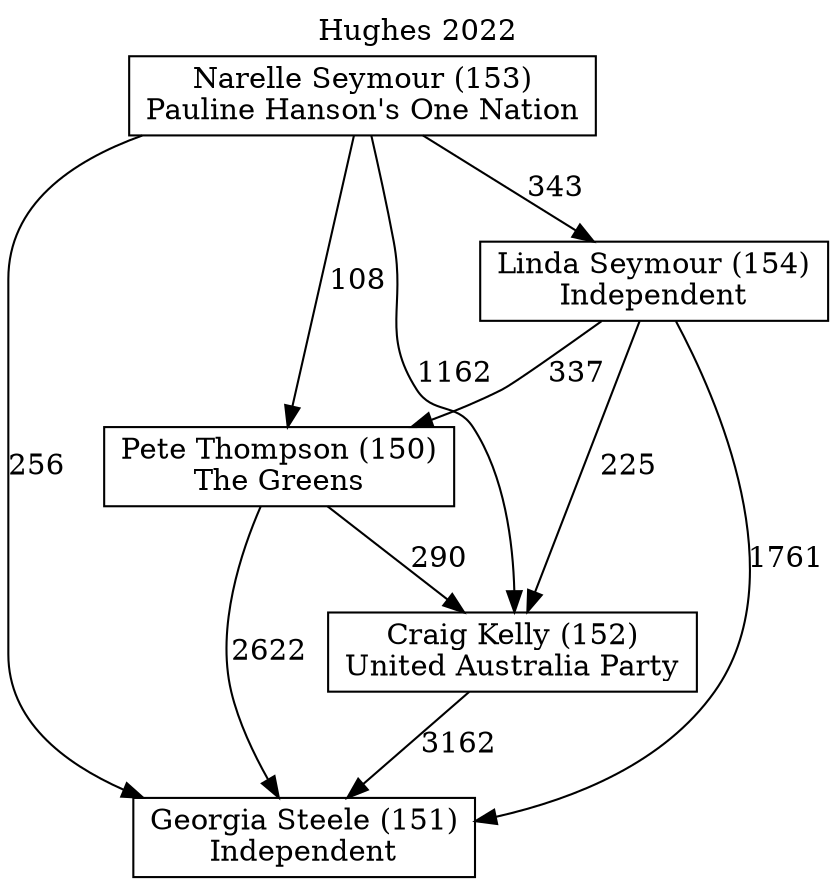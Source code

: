 // House preference flow
digraph "Georgia Steele (151)_Hughes_2022" {
	graph [label="Hughes 2022" labelloc=t mclimit=10]
	node [shape=box]
	"Georgia Steele (151)" [label="Georgia Steele (151)
Independent"]
	"Narelle Seymour (153)" [label="Narelle Seymour (153)
Pauline Hanson's One Nation"]
	"Craig Kelly (152)" [label="Craig Kelly (152)
United Australia Party"]
	"Pete Thompson (150)" [label="Pete Thompson (150)
The Greens"]
	"Linda Seymour (154)" [label="Linda Seymour (154)
Independent"]
	"Narelle Seymour (153)" -> "Georgia Steele (151)" [label=256]
	"Pete Thompson (150)" -> "Craig Kelly (152)" [label=290]
	"Linda Seymour (154)" -> "Craig Kelly (152)" [label=225]
	"Linda Seymour (154)" -> "Pete Thompson (150)" [label=337]
	"Narelle Seymour (153)" -> "Linda Seymour (154)" [label=343]
	"Craig Kelly (152)" -> "Georgia Steele (151)" [label=3162]
	"Pete Thompson (150)" -> "Georgia Steele (151)" [label=2622]
	"Narelle Seymour (153)" -> "Pete Thompson (150)" [label=108]
	"Narelle Seymour (153)" -> "Craig Kelly (152)" [label=1162]
	"Linda Seymour (154)" -> "Georgia Steele (151)" [label=1761]
}
